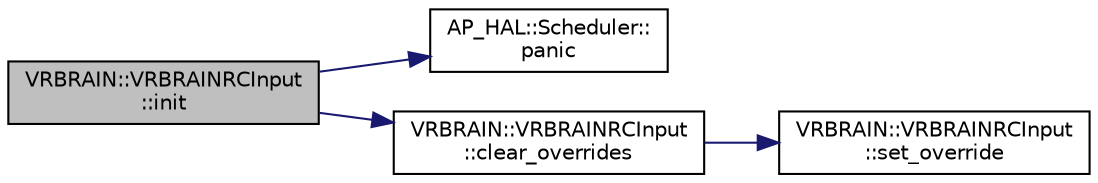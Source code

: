 digraph "VRBRAIN::VRBRAINRCInput::init"
{
 // INTERACTIVE_SVG=YES
  edge [fontname="Helvetica",fontsize="10",labelfontname="Helvetica",labelfontsize="10"];
  node [fontname="Helvetica",fontsize="10",shape=record];
  rankdir="LR";
  Node1 [label="VRBRAIN::VRBRAINRCInput\l::init",height=0.2,width=0.4,color="black", fillcolor="grey75", style="filled", fontcolor="black"];
  Node1 -> Node2 [color="midnightblue",fontsize="10",style="solid",fontname="Helvetica"];
  Node2 [label="AP_HAL::Scheduler::\lpanic",height=0.2,width=0.4,color="black", fillcolor="white", style="filled",URL="$classAP__HAL_1_1Scheduler.html#ac08c02070405b6cc1d7241025acb5101"];
  Node1 -> Node3 [color="midnightblue",fontsize="10",style="solid",fontname="Helvetica"];
  Node3 [label="VRBRAIN::VRBRAINRCInput\l::clear_overrides",height=0.2,width=0.4,color="black", fillcolor="white", style="filled",URL="$classVRBRAIN_1_1VRBRAINRCInput.html#ac903f58fac071021344906dc5505958e"];
  Node3 -> Node4 [color="midnightblue",fontsize="10",style="solid",fontname="Helvetica"];
  Node4 [label="VRBRAIN::VRBRAINRCInput\l::set_override",height=0.2,width=0.4,color="black", fillcolor="white", style="filled",URL="$classVRBRAIN_1_1VRBRAINRCInput.html#a21f46869bb6191b7166ffb2ff37fb6ec"];
}
